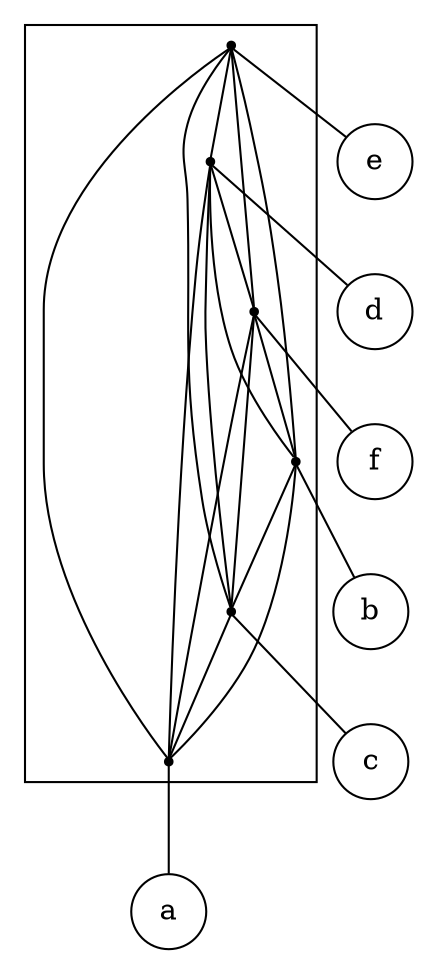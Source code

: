 digraph "plain_2-structure" {
compound=true;
fontname=Verdana;
fontsize=12;
newrank=true;
node [shape=circle];
e;
d;
f;
b;
c;
a;
subgraph cluster_faebdc {
node [shape=point];
s_e -> s_d  [color=black, arrowhead=none];
s_e -> s_f  [color=black, arrowhead=none];
s_e -> s_b  [color=black, arrowhead=none];
s_e -> s_c  [color=black, arrowhead=none];
s_e -> s_a  [color=black, arrowhead=none];
s_d -> s_f  [color=black, arrowhead=none];
s_d -> s_b  [color=black, arrowhead=none];
s_d -> s_c  [color=black, arrowhead=none];
s_d -> s_a  [color=black, arrowhead=none];
s_f -> s_b  [color=black, arrowhead=none];
s_f -> s_c  [color=black, arrowhead=none];
s_f -> s_a  [color=black, arrowhead=none];
s_b -> s_c  [color=black, arrowhead=none];
s_b -> s_a  [color=black, arrowhead=none];
s_c -> s_a  [color=black, arrowhead=none];
}

s_e -> e  [arrowhead=none];
s_d -> d  [arrowhead=none];
s_f -> f  [arrowhead=none];
s_b -> b  [arrowhead=none];
s_c -> c  [arrowhead=none];
s_a -> a  [arrowhead=none];
}
